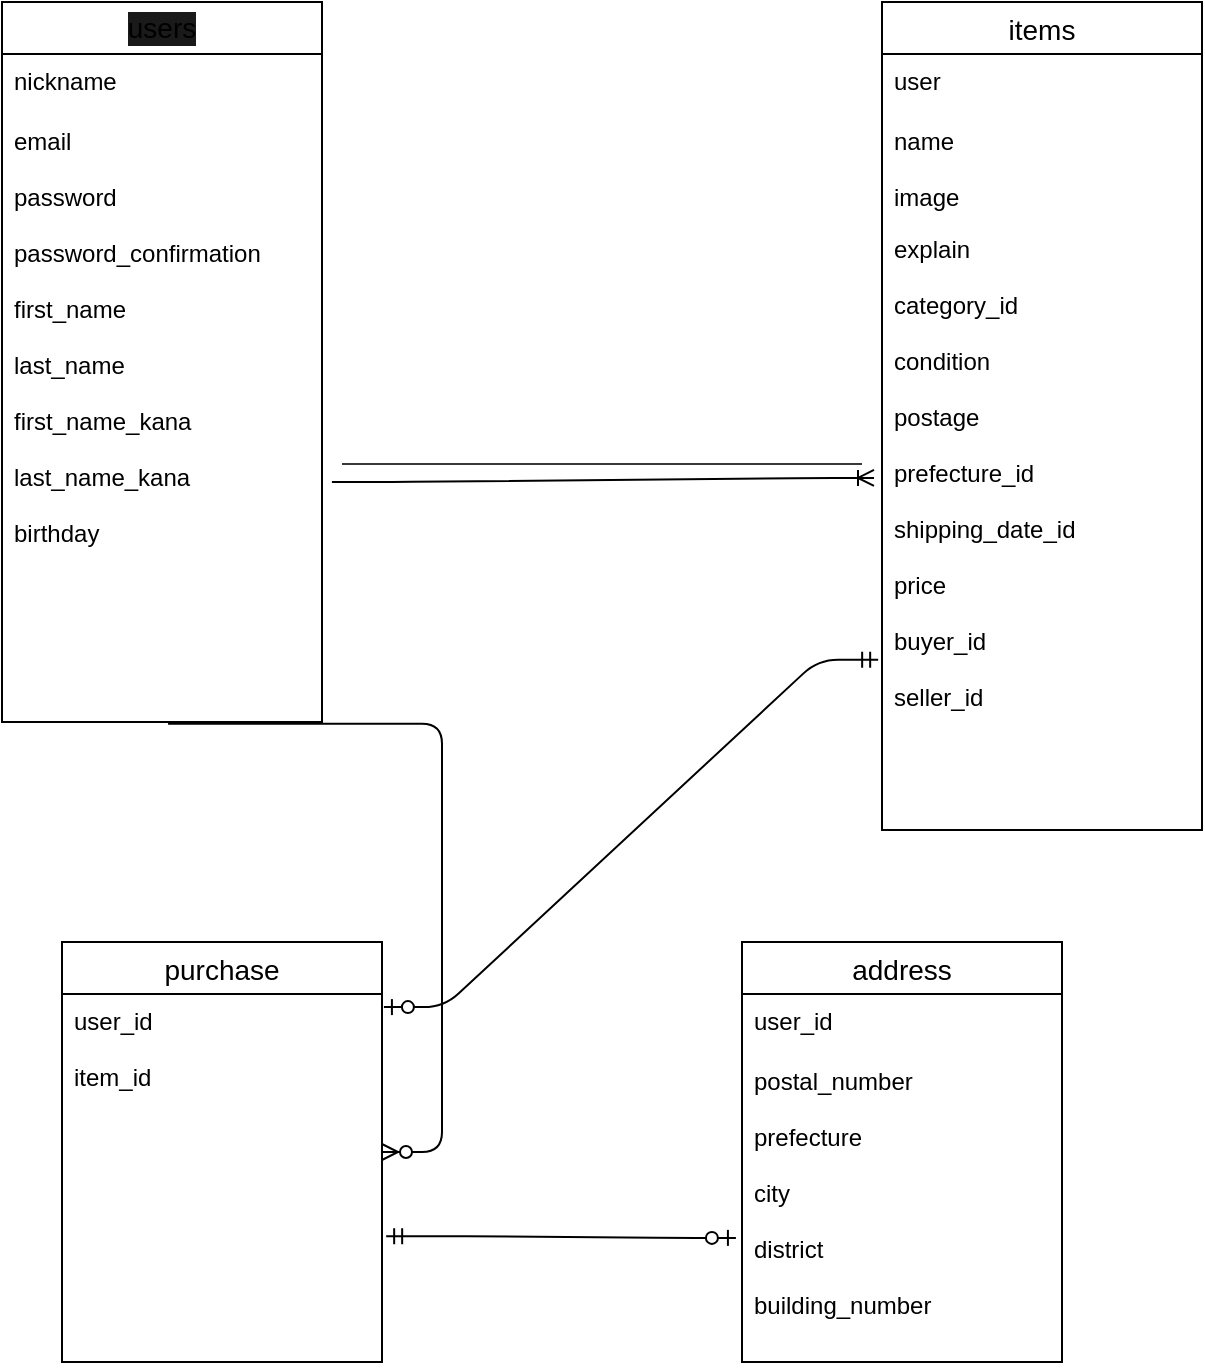 <mxfile version="13.10.0" type="embed">
    <diagram id="WKoknSrXc5Sb8UzxP9Cc" name="ページ2">
        <mxGraphModel dx="728" dy="680" grid="1" gridSize="10" guides="1" tooltips="1" connect="1" arrows="1" fold="1" page="1" pageScale="1" pageWidth="827" pageHeight="1169" math="0" shadow="0">
            <root>
                <mxCell id="JMFu59Y85GcQp_ir-Kqn-0"/>
                <mxCell id="JMFu59Y85GcQp_ir-Kqn-1" parent="JMFu59Y85GcQp_ir-Kqn-0"/>
                <mxCell id="JMFu59Y85GcQp_ir-Kqn-6" value="items" style="swimlane;fontStyle=0;childLayout=stackLayout;horizontal=1;startSize=26;horizontalStack=0;resizeParent=1;resizeParentMax=0;resizeLast=0;collapsible=1;marginBottom=0;align=center;fontSize=14;" vertex="1" parent="JMFu59Y85GcQp_ir-Kqn-1">
                    <mxGeometry x="520" y="80" width="160" height="414" as="geometry"/>
                </mxCell>
                <mxCell id="JMFu59Y85GcQp_ir-Kqn-7" value="user&#10;&#10;" style="text;strokeColor=none;fillColor=none;spacingLeft=4;spacingRight=4;overflow=hidden;rotatable=0;points=[[0,0.5],[1,0.5]];portConstraint=eastwest;fontSize=12;" vertex="1" parent="JMFu59Y85GcQp_ir-Kqn-6">
                    <mxGeometry y="26" width="160" height="30" as="geometry"/>
                </mxCell>
                <mxCell id="JMFu59Y85GcQp_ir-Kqn-8" value="name&#10;&#10;image" style="text;strokeColor=none;fillColor=none;spacingLeft=4;spacingRight=4;overflow=hidden;rotatable=0;points=[[0,0.5],[1,0.5]];portConstraint=eastwest;fontSize=12;" vertex="1" parent="JMFu59Y85GcQp_ir-Kqn-6">
                    <mxGeometry y="56" width="160" height="54" as="geometry"/>
                </mxCell>
                <mxCell id="JMFu59Y85GcQp_ir-Kqn-9" value="explain&#10;&#10;category_id&#10;&#10;condition&#10;&#10;postage&#10;&#10;prefecture_id&#10;&#10;shipping_date_id&#10;&#10;price&#10;&#10;buyer_id&#10;&#10;seller_id" style="text;strokeColor=none;fillColor=none;spacingLeft=4;spacingRight=4;overflow=hidden;rotatable=0;points=[[0,0.5],[1,0.5]];portConstraint=eastwest;fontSize=12;" vertex="1" parent="JMFu59Y85GcQp_ir-Kqn-6">
                    <mxGeometry y="110" width="160" height="304" as="geometry"/>
                </mxCell>
                <mxCell id="JMFu59Y85GcQp_ir-Kqn-10" value="purchase" style="swimlane;fontStyle=0;childLayout=stackLayout;horizontal=1;startSize=26;horizontalStack=0;resizeParent=1;resizeParentMax=0;resizeLast=0;collapsible=1;marginBottom=0;align=center;fontSize=14;" vertex="1" parent="JMFu59Y85GcQp_ir-Kqn-1">
                    <mxGeometry x="110" y="550" width="160" height="210" as="geometry"/>
                </mxCell>
                <mxCell id="JMFu59Y85GcQp_ir-Kqn-11" value="user_id&#10;&#10;item_id&#10;" style="text;strokeColor=none;fillColor=none;spacingLeft=4;spacingRight=4;overflow=hidden;rotatable=0;points=[[0,0.5],[1,0.5]];portConstraint=eastwest;fontSize=12;" vertex="1" parent="JMFu59Y85GcQp_ir-Kqn-10">
                    <mxGeometry y="26" width="160" height="184" as="geometry"/>
                </mxCell>
                <mxCell id="JMFu59Y85GcQp_ir-Kqn-14" value="address" style="swimlane;fontStyle=0;childLayout=stackLayout;horizontal=1;startSize=26;horizontalStack=0;resizeParent=1;resizeParentMax=0;resizeLast=0;collapsible=1;marginBottom=0;align=center;fontSize=14;" vertex="1" parent="JMFu59Y85GcQp_ir-Kqn-1">
                    <mxGeometry x="450" y="550" width="160" height="210" as="geometry"/>
                </mxCell>
                <mxCell id="JMFu59Y85GcQp_ir-Kqn-15" value="user_id&#10;&#10;postal_number" style="text;strokeColor=none;fillColor=none;spacingLeft=4;spacingRight=4;overflow=hidden;rotatable=0;points=[[0,0.5],[1,0.5]];portConstraint=eastwest;fontSize=12;" vertex="1" parent="JMFu59Y85GcQp_ir-Kqn-14">
                    <mxGeometry y="26" width="160" height="30" as="geometry"/>
                </mxCell>
                <mxCell id="JMFu59Y85GcQp_ir-Kqn-16" value="postal_number&#10;&#10;prefecture&#10;&#10;city&#10;&#10;district&#10;&#10;building_number" style="text;strokeColor=none;fillColor=none;spacingLeft=4;spacingRight=4;overflow=hidden;rotatable=0;points=[[0,0.5],[1,0.5]];portConstraint=eastwest;fontSize=12;" vertex="1" parent="JMFu59Y85GcQp_ir-Kqn-14">
                    <mxGeometry y="56" width="160" height="154" as="geometry"/>
                </mxCell>
                <mxCell id="JMFu59Y85GcQp_ir-Kqn-18" value="" style="line;strokeWidth=1;rotatable=0;dashed=0;labelPosition=right;align=left;verticalAlign=middle;spacingTop=0;spacingLeft=6;points=[];portConstraint=eastwest;strokeColor=#36393d;fillColor=#f9f7ed;" vertex="1" parent="JMFu59Y85GcQp_ir-Kqn-1">
                    <mxGeometry x="250" y="306" width="260" height="10" as="geometry"/>
                </mxCell>
                <mxCell id="lJ9qzaQz5XzDP28vZh_c-1" value="" style="edgeStyle=entityRelationEdgeStyle;fontSize=12;html=1;endArrow=ERoneToMany;exitX=1.031;exitY=0.361;exitDx=0;exitDy=0;exitPerimeter=0;entryX=-0.025;entryY=0.421;entryDx=0;entryDy=0;entryPerimeter=0;" edge="1" parent="JMFu59Y85GcQp_ir-Kqn-1" target="JMFu59Y85GcQp_ir-Kqn-9">
                    <mxGeometry width="100" height="100" relative="1" as="geometry">
                        <mxPoint x="244.96" y="320.034" as="sourcePoint"/>
                        <mxPoint x="400" y="300" as="targetPoint"/>
                    </mxGeometry>
                </mxCell>
                <mxCell id="lJ9qzaQz5XzDP28vZh_c-8" value="users" style="swimlane;fontStyle=0;childLayout=stackLayout;horizontal=1;startSize=26;horizontalStack=0;resizeParent=1;resizeParentMax=0;resizeLast=0;collapsible=1;marginBottom=0;align=center;fontSize=14;labelBackgroundColor=#1A1A1A;whiteSpace=wrap;" vertex="1" parent="JMFu59Y85GcQp_ir-Kqn-1">
                    <mxGeometry x="80" y="80" width="160" height="360" as="geometry"/>
                </mxCell>
                <mxCell id="lJ9qzaQz5XzDP28vZh_c-9" value="nickname" style="text;strokeColor=none;fillColor=none;spacingLeft=4;spacingRight=4;overflow=hidden;rotatable=0;points=[[0,0.5],[1,0.5]];portConstraint=eastwest;fontSize=12;" vertex="1" parent="lJ9qzaQz5XzDP28vZh_c-8">
                    <mxGeometry y="26" width="160" height="30" as="geometry"/>
                </mxCell>
                <mxCell id="lJ9qzaQz5XzDP28vZh_c-10" value="email&#10;&#10;password&#10;&#10;password_confirmation&#10;&#10;first_name&#10;&#10;last_name&#10;&#10;first_name_kana&#10;&#10;last_name_kana&#10;&#10;birthday" style="text;strokeColor=none;fillColor=none;spacingLeft=4;spacingRight=4;overflow=hidden;rotatable=0;points=[[0,0.5],[1,0.5]];portConstraint=eastwest;fontSize=12;" vertex="1" parent="lJ9qzaQz5XzDP28vZh_c-8">
                    <mxGeometry y="56" width="160" height="304" as="geometry"/>
                </mxCell>
                <mxCell id="lJ9qzaQz5XzDP28vZh_c-13" value="" style="edgeStyle=entityRelationEdgeStyle;fontSize=12;html=1;endArrow=ERzeroToMany;endFill=1;exitX=0.519;exitY=1.003;exitDx=0;exitDy=0;exitPerimeter=0;" edge="1" parent="JMFu59Y85GcQp_ir-Kqn-1" source="lJ9qzaQz5XzDP28vZh_c-10" target="JMFu59Y85GcQp_ir-Kqn-10">
                    <mxGeometry width="100" height="100" relative="1" as="geometry">
                        <mxPoint x="300" y="400" as="sourcePoint"/>
                        <mxPoint x="400" y="300" as="targetPoint"/>
                    </mxGeometry>
                </mxCell>
                <mxCell id="lJ9qzaQz5XzDP28vZh_c-14" value="" style="edgeStyle=entityRelationEdgeStyle;fontSize=12;html=1;endArrow=ERzeroToOne;startArrow=ERmandOne;entryX=-0.019;entryY=0.597;entryDx=0;entryDy=0;exitX=1.013;exitY=0.658;exitDx=0;exitDy=0;exitPerimeter=0;entryPerimeter=0;" edge="1" parent="JMFu59Y85GcQp_ir-Kqn-1" source="JMFu59Y85GcQp_ir-Kqn-11" target="JMFu59Y85GcQp_ir-Kqn-16">
                    <mxGeometry width="100" height="100" relative="1" as="geometry">
                        <mxPoint x="280" y="683" as="sourcePoint"/>
                        <mxPoint x="370" y="540" as="targetPoint"/>
                    </mxGeometry>
                </mxCell>
                <mxCell id="lJ9qzaQz5XzDP28vZh_c-15" value="" style="edgeStyle=entityRelationEdgeStyle;fontSize=12;html=1;endArrow=ERzeroToOne;startArrow=ERmandOne;exitX=-0.012;exitY=0.72;exitDx=0;exitDy=0;exitPerimeter=0;entryX=1.006;entryY=0.155;entryDx=0;entryDy=0;entryPerimeter=0;" edge="1" parent="JMFu59Y85GcQp_ir-Kqn-1" source="JMFu59Y85GcQp_ir-Kqn-9" target="JMFu59Y85GcQp_ir-Kqn-10">
                    <mxGeometry width="100" height="100" relative="1" as="geometry">
                        <mxPoint x="300" y="400" as="sourcePoint"/>
                        <mxPoint x="400" y="300" as="targetPoint"/>
                    </mxGeometry>
                </mxCell>
            </root>
        </mxGraphModel>
    </diagram>
</mxfile>